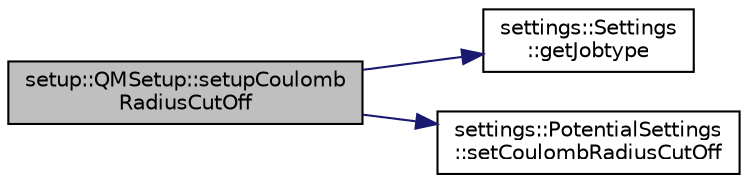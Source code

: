 digraph "setup::QMSetup::setupCoulombRadiusCutOff"
{
 // LATEX_PDF_SIZE
  edge [fontname="Helvetica",fontsize="10",labelfontname="Helvetica",labelfontsize="10"];
  node [fontname="Helvetica",fontsize="10",shape=record];
  rankdir="LR";
  Node1 [label="setup::QMSetup::setupCoulomb\lRadiusCutOff",height=0.2,width=0.4,color="black", fillcolor="grey75", style="filled", fontcolor="black",tooltip="set coulomb radius cutoff to 0.0 for QM-MD, QM-RPMD"];
  Node1 -> Node2 [color="midnightblue",fontsize="10",style="solid",fontname="Helvetica"];
  Node2 [label="settings::Settings\l::getJobtype",height=0.2,width=0.4,color="black", fillcolor="white", style="filled",URL="$classsettings_1_1Settings.html#a674058da14cff349a943b3f424cd8c10",tooltip=" "];
  Node1 -> Node3 [color="midnightblue",fontsize="10",style="solid",fontname="Helvetica"];
  Node3 [label="settings::PotentialSettings\l::setCoulombRadiusCutOff",height=0.2,width=0.4,color="black", fillcolor="white", style="filled",URL="$classsettings_1_1PotentialSettings.html#a069d7448d04479a23be9ab98680f7288",tooltip=" "];
}
